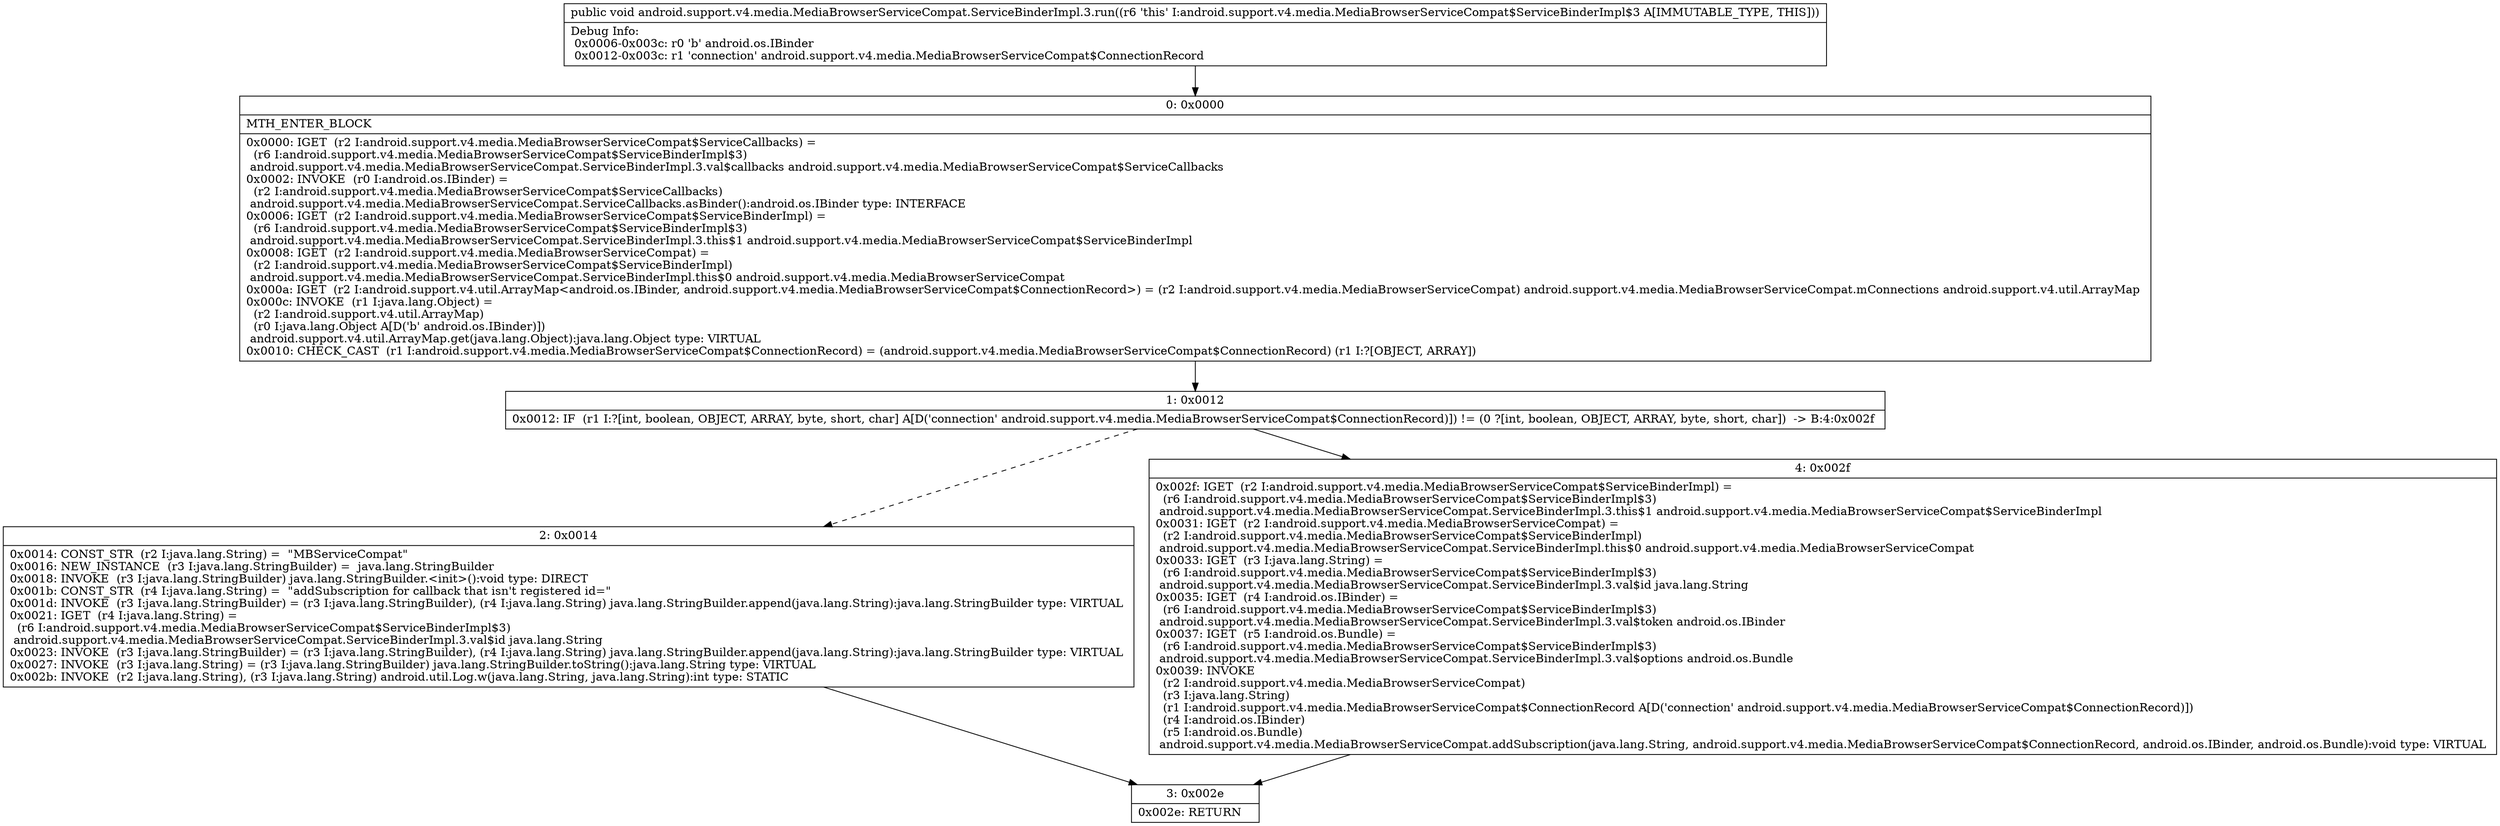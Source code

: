 digraph "CFG forandroid.support.v4.media.MediaBrowserServiceCompat.ServiceBinderImpl.3.run()V" {
Node_0 [shape=record,label="{0\:\ 0x0000|MTH_ENTER_BLOCK\l|0x0000: IGET  (r2 I:android.support.v4.media.MediaBrowserServiceCompat$ServiceCallbacks) = \l  (r6 I:android.support.v4.media.MediaBrowserServiceCompat$ServiceBinderImpl$3)\l android.support.v4.media.MediaBrowserServiceCompat.ServiceBinderImpl.3.val$callbacks android.support.v4.media.MediaBrowserServiceCompat$ServiceCallbacks \l0x0002: INVOKE  (r0 I:android.os.IBinder) = \l  (r2 I:android.support.v4.media.MediaBrowserServiceCompat$ServiceCallbacks)\l android.support.v4.media.MediaBrowserServiceCompat.ServiceCallbacks.asBinder():android.os.IBinder type: INTERFACE \l0x0006: IGET  (r2 I:android.support.v4.media.MediaBrowserServiceCompat$ServiceBinderImpl) = \l  (r6 I:android.support.v4.media.MediaBrowserServiceCompat$ServiceBinderImpl$3)\l android.support.v4.media.MediaBrowserServiceCompat.ServiceBinderImpl.3.this$1 android.support.v4.media.MediaBrowserServiceCompat$ServiceBinderImpl \l0x0008: IGET  (r2 I:android.support.v4.media.MediaBrowserServiceCompat) = \l  (r2 I:android.support.v4.media.MediaBrowserServiceCompat$ServiceBinderImpl)\l android.support.v4.media.MediaBrowserServiceCompat.ServiceBinderImpl.this$0 android.support.v4.media.MediaBrowserServiceCompat \l0x000a: IGET  (r2 I:android.support.v4.util.ArrayMap\<android.os.IBinder, android.support.v4.media.MediaBrowserServiceCompat$ConnectionRecord\>) = (r2 I:android.support.v4.media.MediaBrowserServiceCompat) android.support.v4.media.MediaBrowserServiceCompat.mConnections android.support.v4.util.ArrayMap \l0x000c: INVOKE  (r1 I:java.lang.Object) = \l  (r2 I:android.support.v4.util.ArrayMap)\l  (r0 I:java.lang.Object A[D('b' android.os.IBinder)])\l android.support.v4.util.ArrayMap.get(java.lang.Object):java.lang.Object type: VIRTUAL \l0x0010: CHECK_CAST  (r1 I:android.support.v4.media.MediaBrowserServiceCompat$ConnectionRecord) = (android.support.v4.media.MediaBrowserServiceCompat$ConnectionRecord) (r1 I:?[OBJECT, ARRAY]) \l}"];
Node_1 [shape=record,label="{1\:\ 0x0012|0x0012: IF  (r1 I:?[int, boolean, OBJECT, ARRAY, byte, short, char] A[D('connection' android.support.v4.media.MediaBrowserServiceCompat$ConnectionRecord)]) != (0 ?[int, boolean, OBJECT, ARRAY, byte, short, char])  \-\> B:4:0x002f \l}"];
Node_2 [shape=record,label="{2\:\ 0x0014|0x0014: CONST_STR  (r2 I:java.lang.String) =  \"MBServiceCompat\" \l0x0016: NEW_INSTANCE  (r3 I:java.lang.StringBuilder) =  java.lang.StringBuilder \l0x0018: INVOKE  (r3 I:java.lang.StringBuilder) java.lang.StringBuilder.\<init\>():void type: DIRECT \l0x001b: CONST_STR  (r4 I:java.lang.String) =  \"addSubscription for callback that isn't registered id=\" \l0x001d: INVOKE  (r3 I:java.lang.StringBuilder) = (r3 I:java.lang.StringBuilder), (r4 I:java.lang.String) java.lang.StringBuilder.append(java.lang.String):java.lang.StringBuilder type: VIRTUAL \l0x0021: IGET  (r4 I:java.lang.String) = \l  (r6 I:android.support.v4.media.MediaBrowserServiceCompat$ServiceBinderImpl$3)\l android.support.v4.media.MediaBrowserServiceCompat.ServiceBinderImpl.3.val$id java.lang.String \l0x0023: INVOKE  (r3 I:java.lang.StringBuilder) = (r3 I:java.lang.StringBuilder), (r4 I:java.lang.String) java.lang.StringBuilder.append(java.lang.String):java.lang.StringBuilder type: VIRTUAL \l0x0027: INVOKE  (r3 I:java.lang.String) = (r3 I:java.lang.StringBuilder) java.lang.StringBuilder.toString():java.lang.String type: VIRTUAL \l0x002b: INVOKE  (r2 I:java.lang.String), (r3 I:java.lang.String) android.util.Log.w(java.lang.String, java.lang.String):int type: STATIC \l}"];
Node_3 [shape=record,label="{3\:\ 0x002e|0x002e: RETURN   \l}"];
Node_4 [shape=record,label="{4\:\ 0x002f|0x002f: IGET  (r2 I:android.support.v4.media.MediaBrowserServiceCompat$ServiceBinderImpl) = \l  (r6 I:android.support.v4.media.MediaBrowserServiceCompat$ServiceBinderImpl$3)\l android.support.v4.media.MediaBrowserServiceCompat.ServiceBinderImpl.3.this$1 android.support.v4.media.MediaBrowserServiceCompat$ServiceBinderImpl \l0x0031: IGET  (r2 I:android.support.v4.media.MediaBrowserServiceCompat) = \l  (r2 I:android.support.v4.media.MediaBrowserServiceCompat$ServiceBinderImpl)\l android.support.v4.media.MediaBrowserServiceCompat.ServiceBinderImpl.this$0 android.support.v4.media.MediaBrowserServiceCompat \l0x0033: IGET  (r3 I:java.lang.String) = \l  (r6 I:android.support.v4.media.MediaBrowserServiceCompat$ServiceBinderImpl$3)\l android.support.v4.media.MediaBrowserServiceCompat.ServiceBinderImpl.3.val$id java.lang.String \l0x0035: IGET  (r4 I:android.os.IBinder) = \l  (r6 I:android.support.v4.media.MediaBrowserServiceCompat$ServiceBinderImpl$3)\l android.support.v4.media.MediaBrowserServiceCompat.ServiceBinderImpl.3.val$token android.os.IBinder \l0x0037: IGET  (r5 I:android.os.Bundle) = \l  (r6 I:android.support.v4.media.MediaBrowserServiceCompat$ServiceBinderImpl$3)\l android.support.v4.media.MediaBrowserServiceCompat.ServiceBinderImpl.3.val$options android.os.Bundle \l0x0039: INVOKE  \l  (r2 I:android.support.v4.media.MediaBrowserServiceCompat)\l  (r3 I:java.lang.String)\l  (r1 I:android.support.v4.media.MediaBrowserServiceCompat$ConnectionRecord A[D('connection' android.support.v4.media.MediaBrowserServiceCompat$ConnectionRecord)])\l  (r4 I:android.os.IBinder)\l  (r5 I:android.os.Bundle)\l android.support.v4.media.MediaBrowserServiceCompat.addSubscription(java.lang.String, android.support.v4.media.MediaBrowserServiceCompat$ConnectionRecord, android.os.IBinder, android.os.Bundle):void type: VIRTUAL \l}"];
MethodNode[shape=record,label="{public void android.support.v4.media.MediaBrowserServiceCompat.ServiceBinderImpl.3.run((r6 'this' I:android.support.v4.media.MediaBrowserServiceCompat$ServiceBinderImpl$3 A[IMMUTABLE_TYPE, THIS]))  | Debug Info:\l  0x0006\-0x003c: r0 'b' android.os.IBinder\l  0x0012\-0x003c: r1 'connection' android.support.v4.media.MediaBrowserServiceCompat$ConnectionRecord\l}"];
MethodNode -> Node_0;
Node_0 -> Node_1;
Node_1 -> Node_2[style=dashed];
Node_1 -> Node_4;
Node_2 -> Node_3;
Node_4 -> Node_3;
}

